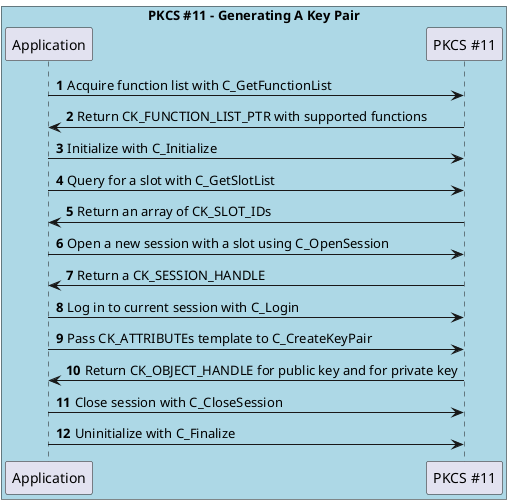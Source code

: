 @startuml
skinparam classFontSize 8
skinparam classFontName Helvetica
autonumber

participant "Application" as app
participant "PKCS #11" as pkcs

box "PKCS #11 - Generating A Key Pair" #LightBlue
    participant app
    participant pkcs
end box

app -> pkcs: Acquire function list with C_GetFunctionList
pkcs -> app: Return CK_FUNCTION_LIST_PTR with supported functions

app -> pkcs: Initialize with C_Initialize

app -> pkcs: Query for a slot with C_GetSlotList
pkcs -> app: Return an array of CK_SLOT_IDs

app -> pkcs: Open a new session with a slot using C_OpenSession
pkcs -> app: Return a CK_SESSION_HANDLE

app -> pkcs: Log in to current session with C_Login

app -> pkcs: Pass CK_ATTRIBUTEs template to C_CreateKeyPair
pkcs -> app: Return CK_OBJECT_HANDLE for public key and for private key

app -> pkcs: Close session with C_CloseSession
app -> pkcs: Uninitialize with C_Finalize

@endumlf
